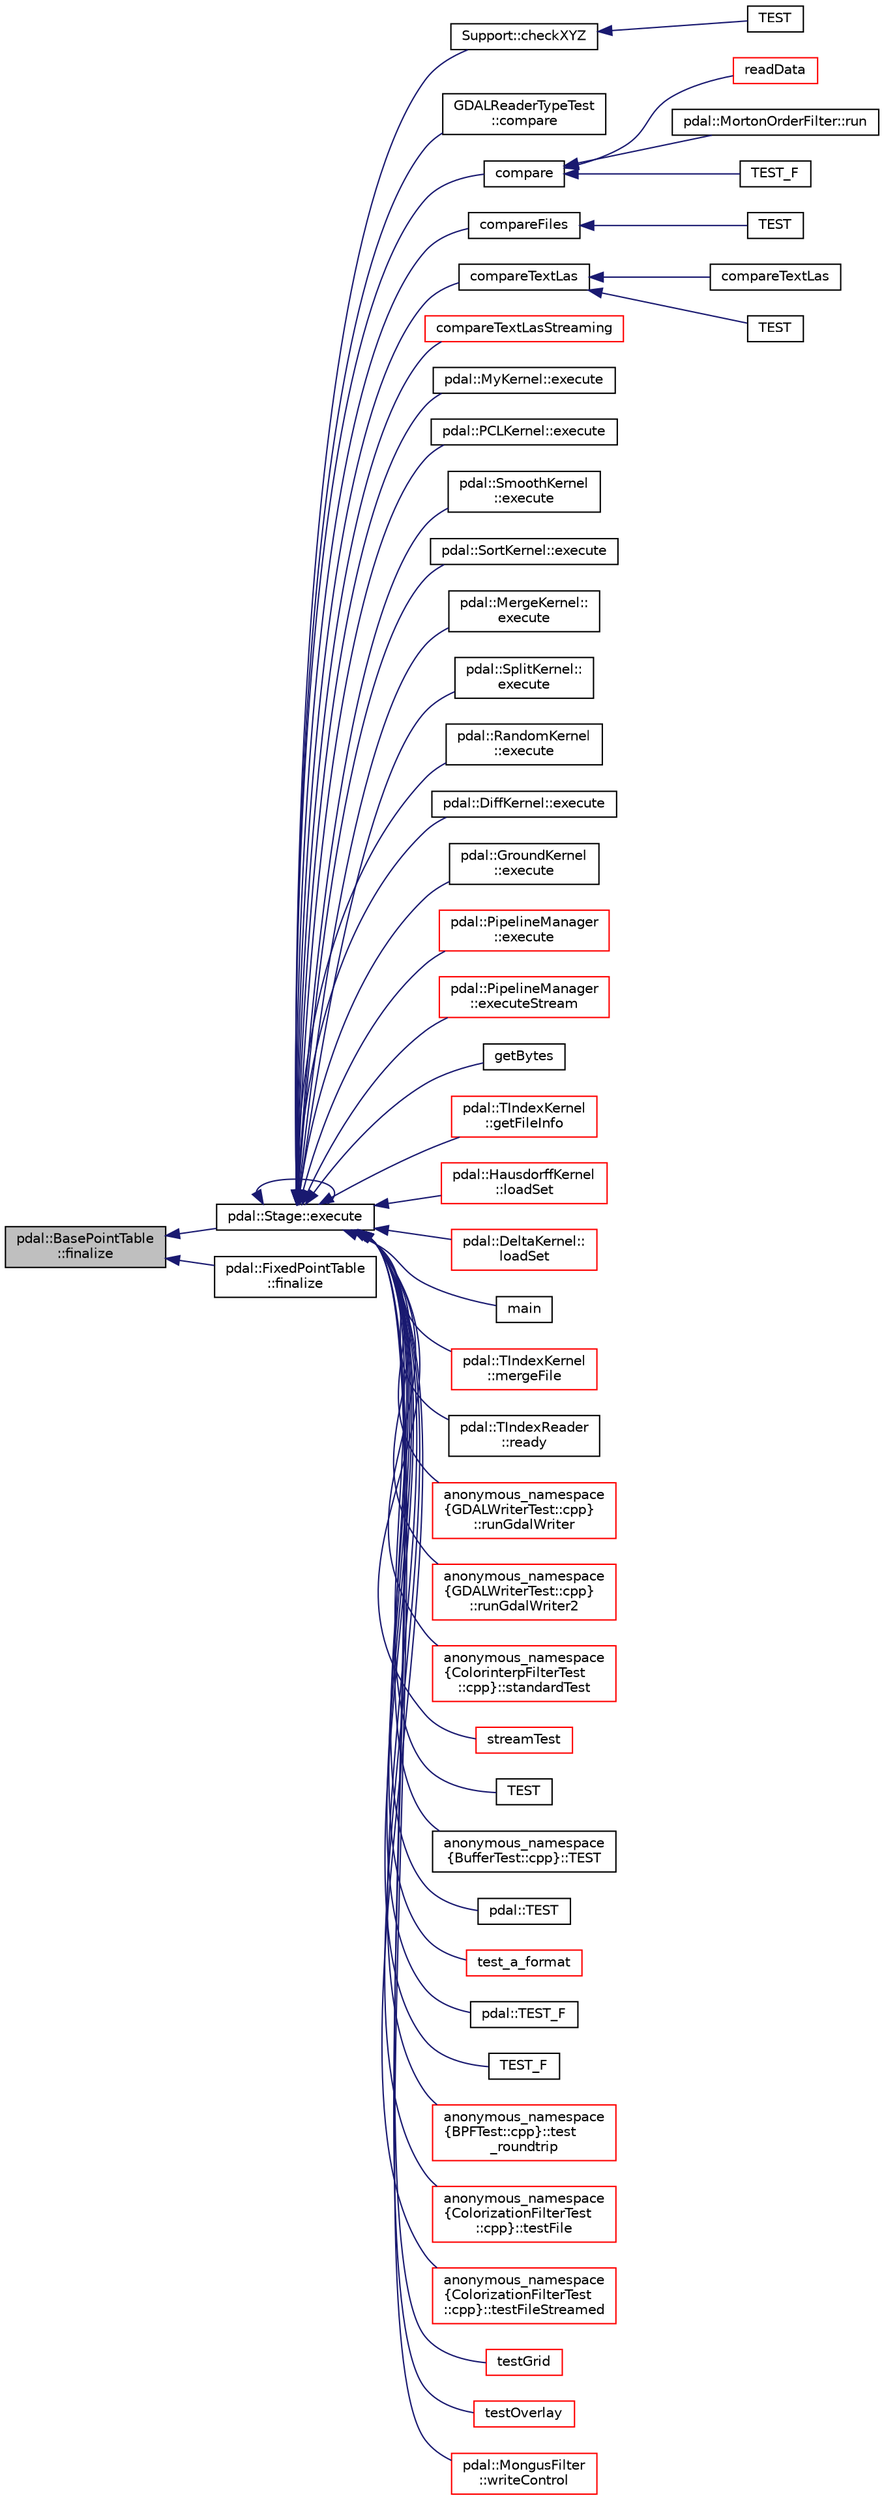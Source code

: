 digraph "pdal::BasePointTable::finalize"
{
  edge [fontname="Helvetica",fontsize="10",labelfontname="Helvetica",labelfontsize="10"];
  node [fontname="Helvetica",fontsize="10",shape=record];
  rankdir="LR";
  Node1 [label="pdal::BasePointTable\l::finalize",height=0.2,width=0.4,color="black", fillcolor="grey75", style="filled", fontcolor="black"];
  Node1 -> Node2 [dir="back",color="midnightblue",fontsize="10",style="solid",fontname="Helvetica"];
  Node2 [label="pdal::Stage::execute",height=0.2,width=0.4,color="black", fillcolor="white", style="filled",URL="$classpdal_1_1Stage.html#a1615c4aa5ec5e48f90d73f0e7a796935"];
  Node2 -> Node3 [dir="back",color="midnightblue",fontsize="10",style="solid",fontname="Helvetica"];
  Node3 [label="Support::checkXYZ",height=0.2,width=0.4,color="black", fillcolor="white", style="filled",URL="$classSupport.html#a0f6b5ed9b20a213a0607f3b989b81cec"];
  Node3 -> Node4 [dir="back",color="midnightblue",fontsize="10",style="solid",fontname="Helvetica"];
  Node4 [label="TEST",height=0.2,width=0.4,color="black", fillcolor="white", style="filled",URL="$SpatialReferenceTest_8cpp.html#acbe8bbc3b3d602e92c360d196a0431d0"];
  Node2 -> Node5 [dir="back",color="midnightblue",fontsize="10",style="solid",fontname="Helvetica"];
  Node5 [label="GDALReaderTypeTest\l::compare",height=0.2,width=0.4,color="black", fillcolor="white", style="filled",URL="$classGDALReaderTypeTest.html#a7ccb2f33deda3d1840509c81f3718ca8"];
  Node2 -> Node6 [dir="back",color="midnightblue",fontsize="10",style="solid",fontname="Helvetica"];
  Node6 [label="compare",height=0.2,width=0.4,color="black", fillcolor="white", style="filled",URL="$OCITest_8cpp.html#aa992a42d3b52c376e3902f1412402781"];
  Node6 -> Node7 [dir="back",color="midnightblue",fontsize="10",style="solid",fontname="Helvetica"];
  Node7 [label="readData",height=0.2,width=0.4,color="red", fillcolor="white", style="filled",URL="$OCITest_8cpp.html#ab1703367762abc1490e00dcd5ccb29bc"];
  Node6 -> Node8 [dir="back",color="midnightblue",fontsize="10",style="solid",fontname="Helvetica"];
  Node8 [label="pdal::MortonOrderFilter::run",height=0.2,width=0.4,color="black", fillcolor="white", style="filled",URL="$classpdal_1_1MortonOrderFilter.html#ad677d9f6af17b471a1959ae20afb1af8"];
  Node6 -> Node9 [dir="back",color="midnightblue",fontsize="10",style="solid",fontname="Helvetica"];
  Node9 [label="TEST_F",height=0.2,width=0.4,color="black", fillcolor="white", style="filled",URL="$GDALReaderTest_8cpp.html#a3516d024f113af1dacf61dd812810c42"];
  Node2 -> Node10 [dir="back",color="midnightblue",fontsize="10",style="solid",fontname="Helvetica"];
  Node10 [label="compareFiles",height=0.2,width=0.4,color="black", fillcolor="white", style="filled",URL="$LasWriterTest_8cpp.html#a3303a951654ed83ac6abc2a44e07b2d3"];
  Node10 -> Node11 [dir="back",color="midnightblue",fontsize="10",style="solid",fontname="Helvetica"];
  Node11 [label="TEST",height=0.2,width=0.4,color="black", fillcolor="white", style="filled",URL="$LasWriterTest_8cpp.html#a96e02b574ec50a9a46445046ca8f303b"];
  Node2 -> Node12 [dir="back",color="midnightblue",fontsize="10",style="solid",fontname="Helvetica"];
  Node12 [label="compareTextLas",height=0.2,width=0.4,color="black", fillcolor="white", style="filled",URL="$TextReaderTest_8cpp.html#a509a22500d50c63ed7f1575067f5879d"];
  Node12 -> Node13 [dir="back",color="midnightblue",fontsize="10",style="solid",fontname="Helvetica"];
  Node13 [label="compareTextLas",height=0.2,width=0.4,color="black", fillcolor="white", style="filled",URL="$TextReaderTest_8cpp.html#a372e282a651b1933673e3f4b2c520b7d"];
  Node12 -> Node14 [dir="back",color="midnightblue",fontsize="10",style="solid",fontname="Helvetica"];
  Node14 [label="TEST",height=0.2,width=0.4,color="black", fillcolor="white", style="filled",URL="$TextReaderTest_8cpp.html#a9985311c42276f69831c043ad02b0556"];
  Node2 -> Node15 [dir="back",color="midnightblue",fontsize="10",style="solid",fontname="Helvetica"];
  Node15 [label="compareTextLasStreaming",height=0.2,width=0.4,color="red", fillcolor="white", style="filled",URL="$TextReaderTest_8cpp.html#afffb357c566f20e6383568d28525817a"];
  Node2 -> Node16 [dir="back",color="midnightblue",fontsize="10",style="solid",fontname="Helvetica"];
  Node16 [label="pdal::MyKernel::execute",height=0.2,width=0.4,color="black", fillcolor="white", style="filled",URL="$classpdal_1_1MyKernel.html#a2aa834686cb68aab88b9d40df48d6f13"];
  Node2 -> Node17 [dir="back",color="midnightblue",fontsize="10",style="solid",fontname="Helvetica"];
  Node17 [label="pdal::PCLKernel::execute",height=0.2,width=0.4,color="black", fillcolor="white", style="filled",URL="$classpdal_1_1PCLKernel.html#aab22ad378b4c29bbe5dd69ad6eb0c6ef"];
  Node2 -> Node18 [dir="back",color="midnightblue",fontsize="10",style="solid",fontname="Helvetica"];
  Node18 [label="pdal::SmoothKernel\l::execute",height=0.2,width=0.4,color="black", fillcolor="white", style="filled",URL="$classpdal_1_1SmoothKernel.html#a12357e09bb47a0567ed0af7089c3739f"];
  Node2 -> Node19 [dir="back",color="midnightblue",fontsize="10",style="solid",fontname="Helvetica"];
  Node19 [label="pdal::SortKernel::execute",height=0.2,width=0.4,color="black", fillcolor="white", style="filled",URL="$classpdal_1_1SortKernel.html#a35de433cd919ac9fc87a957395323820"];
  Node2 -> Node20 [dir="back",color="midnightblue",fontsize="10",style="solid",fontname="Helvetica"];
  Node20 [label="pdal::MergeKernel::\lexecute",height=0.2,width=0.4,color="black", fillcolor="white", style="filled",URL="$classpdal_1_1MergeKernel.html#a0f279da4375db6bb051489b6588fa897"];
  Node2 -> Node21 [dir="back",color="midnightblue",fontsize="10",style="solid",fontname="Helvetica"];
  Node21 [label="pdal::SplitKernel::\lexecute",height=0.2,width=0.4,color="black", fillcolor="white", style="filled",URL="$classpdal_1_1SplitKernel.html#aa93e386ee8d67c65d5c31d39ec7c9971"];
  Node2 -> Node22 [dir="back",color="midnightblue",fontsize="10",style="solid",fontname="Helvetica"];
  Node22 [label="pdal::RandomKernel\l::execute",height=0.2,width=0.4,color="black", fillcolor="white", style="filled",URL="$classpdal_1_1RandomKernel.html#ae101bc78cfab26709852a1ef31d7a38f"];
  Node2 -> Node23 [dir="back",color="midnightblue",fontsize="10",style="solid",fontname="Helvetica"];
  Node23 [label="pdal::DiffKernel::execute",height=0.2,width=0.4,color="black", fillcolor="white", style="filled",URL="$classpdal_1_1DiffKernel.html#a5594ac6561864e2c80a26545397d56f6"];
  Node2 -> Node24 [dir="back",color="midnightblue",fontsize="10",style="solid",fontname="Helvetica"];
  Node24 [label="pdal::GroundKernel\l::execute",height=0.2,width=0.4,color="black", fillcolor="white", style="filled",URL="$classpdal_1_1GroundKernel.html#a652b5f932cd5e982b887917a82f692e2"];
  Node2 -> Node25 [dir="back",color="midnightblue",fontsize="10",style="solid",fontname="Helvetica"];
  Node25 [label="pdal::PipelineManager\l::execute",height=0.2,width=0.4,color="red", fillcolor="white", style="filled",URL="$classpdal_1_1PipelineManager.html#a826f2b5b837f610c14d18777b595abff"];
  Node2 -> Node2 [dir="back",color="midnightblue",fontsize="10",style="solid",fontname="Helvetica"];
  Node2 -> Node26 [dir="back",color="midnightblue",fontsize="10",style="solid",fontname="Helvetica"];
  Node26 [label="pdal::PipelineManager\l::executeStream",height=0.2,width=0.4,color="red", fillcolor="white", style="filled",URL="$classpdal_1_1PipelineManager.html#a657ff17a1dce54e42bd3f152759a896c"];
  Node2 -> Node27 [dir="back",color="midnightblue",fontsize="10",style="solid",fontname="Helvetica"];
  Node27 [label="getBytes",height=0.2,width=0.4,color="black", fillcolor="white", style="filled",URL="$CompressionTest_8cpp.html#a6d46cc9b57a277b3a7c486859232bcf8"];
  Node2 -> Node28 [dir="back",color="midnightblue",fontsize="10",style="solid",fontname="Helvetica"];
  Node28 [label="pdal::TIndexKernel\l::getFileInfo",height=0.2,width=0.4,color="red", fillcolor="white", style="filled",URL="$classpdal_1_1TIndexKernel.html#a496ad191832c2af610f60ae5ef00d1d0"];
  Node2 -> Node29 [dir="back",color="midnightblue",fontsize="10",style="solid",fontname="Helvetica"];
  Node29 [label="pdal::HausdorffKernel\l::loadSet",height=0.2,width=0.4,color="red", fillcolor="white", style="filled",URL="$classpdal_1_1HausdorffKernel.html#a1d3664d111d8b5abc23ab609e3b9163e"];
  Node2 -> Node30 [dir="back",color="midnightblue",fontsize="10",style="solid",fontname="Helvetica"];
  Node30 [label="pdal::DeltaKernel::\lloadSet",height=0.2,width=0.4,color="red", fillcolor="white", style="filled",URL="$classpdal_1_1DeltaKernel.html#a9f78c94029ba013d88acd41301de7ee2"];
  Node2 -> Node31 [dir="back",color="midnightblue",fontsize="10",style="solid",fontname="Helvetica"];
  Node31 [label="main",height=0.2,width=0.4,color="black", fillcolor="white", style="filled",URL="$tutorial_8cpp.html#a0ddf1224851353fc92bfbff6f499fa97"];
  Node2 -> Node32 [dir="back",color="midnightblue",fontsize="10",style="solid",fontname="Helvetica"];
  Node32 [label="pdal::TIndexKernel\l::mergeFile",height=0.2,width=0.4,color="red", fillcolor="white", style="filled",URL="$classpdal_1_1TIndexKernel.html#a260c46e9fc8a9e5dddd395c93422dfa6"];
  Node2 -> Node33 [dir="back",color="midnightblue",fontsize="10",style="solid",fontname="Helvetica"];
  Node33 [label="pdal::TIndexReader\l::ready",height=0.2,width=0.4,color="black", fillcolor="white", style="filled",URL="$classpdal_1_1TIndexReader.html#aab30ff453c7bb99f11295f9a6395f9a9"];
  Node2 -> Node34 [dir="back",color="midnightblue",fontsize="10",style="solid",fontname="Helvetica"];
  Node34 [label="anonymous_namespace\l\{GDALWriterTest::cpp\}\l::runGdalWriter",height=0.2,width=0.4,color="red", fillcolor="white", style="filled",URL="$namespaceanonymous__namespace_02GDALWriterTest_8cpp_03.html#afa82c052f6116c30a757052c3013ec06"];
  Node2 -> Node35 [dir="back",color="midnightblue",fontsize="10",style="solid",fontname="Helvetica"];
  Node35 [label="anonymous_namespace\l\{GDALWriterTest::cpp\}\l::runGdalWriter2",height=0.2,width=0.4,color="red", fillcolor="white", style="filled",URL="$namespaceanonymous__namespace_02GDALWriterTest_8cpp_03.html#ab4af538727de76014b4faf8c8b616793"];
  Node2 -> Node36 [dir="back",color="midnightblue",fontsize="10",style="solid",fontname="Helvetica"];
  Node36 [label="anonymous_namespace\l\{ColorinterpFilterTest\l::cpp\}::standardTest",height=0.2,width=0.4,color="red", fillcolor="white", style="filled",URL="$namespaceanonymous__namespace_02ColorinterpFilterTest_8cpp_03.html#a2c7a8c71c9e37bd0e7821a01064bd259"];
  Node2 -> Node37 [dir="back",color="midnightblue",fontsize="10",style="solid",fontname="Helvetica"];
  Node37 [label="streamTest",height=0.2,width=0.4,color="red", fillcolor="white", style="filled",URL="$LasReaderTest_8cpp.html#a3fe845027bd4709eb9126245edd6f3c6"];
  Node2 -> Node38 [dir="back",color="midnightblue",fontsize="10",style="solid",fontname="Helvetica"];
  Node38 [label="TEST",height=0.2,width=0.4,color="black", fillcolor="white", style="filled",URL="$MatlabReaderTest_8cpp.html#a13d075df757d9911160c6c091b867b08"];
  Node2 -> Node39 [dir="back",color="midnightblue",fontsize="10",style="solid",fontname="Helvetica"];
  Node39 [label="anonymous_namespace\l\{BufferTest::cpp\}::TEST",height=0.2,width=0.4,color="black", fillcolor="white", style="filled",URL="$namespaceanonymous__namespace_02BufferTest_8cpp_03.html#aa82a48c7e159e43f9c99511f10d16b3c"];
  Node2 -> Node40 [dir="back",color="midnightblue",fontsize="10",style="solid",fontname="Helvetica"];
  Node40 [label="pdal::TEST",height=0.2,width=0.4,color="black", fillcolor="white", style="filled",URL="$namespacepdal.html#a51cbf5225e506db21e7efe20f4eebb09"];
  Node2 -> Node41 [dir="back",color="midnightblue",fontsize="10",style="solid",fontname="Helvetica"];
  Node41 [label="test_a_format",height=0.2,width=0.4,color="red", fillcolor="white", style="filled",URL="$LasReaderTest_8cpp.html#aa76b17cddb63cde84b93800acc213041"];
  Node2 -> Node42 [dir="back",color="midnightblue",fontsize="10",style="solid",fontname="Helvetica"];
  Node42 [label="pdal::TEST_F",height=0.2,width=0.4,color="black", fillcolor="white", style="filled",URL="$namespacepdal.html#ab19387b4eb501050585c3603e06db46a"];
  Node2 -> Node43 [dir="back",color="midnightblue",fontsize="10",style="solid",fontname="Helvetica"];
  Node43 [label="TEST_F",height=0.2,width=0.4,color="black", fillcolor="white", style="filled",URL="$GreyhoundReaderTest_8cpp.html#af2d766907254ea1571821d6d621f0b61"];
  Node2 -> Node44 [dir="back",color="midnightblue",fontsize="10",style="solid",fontname="Helvetica"];
  Node44 [label="anonymous_namespace\l\{BPFTest::cpp\}::test\l_roundtrip",height=0.2,width=0.4,color="red", fillcolor="white", style="filled",URL="$namespaceanonymous__namespace_02BPFTest_8cpp_03.html#a55eec1c3e76a6cdaa20e260fb6c03fe9"];
  Node2 -> Node45 [dir="back",color="midnightblue",fontsize="10",style="solid",fontname="Helvetica"];
  Node45 [label="anonymous_namespace\l\{ColorizationFilterTest\l::cpp\}::testFile",height=0.2,width=0.4,color="red", fillcolor="white", style="filled",URL="$namespaceanonymous__namespace_02ColorizationFilterTest_8cpp_03.html#a9ecba8dd0dc941d16a50be7a9a264b07"];
  Node2 -> Node46 [dir="back",color="midnightblue",fontsize="10",style="solid",fontname="Helvetica"];
  Node46 [label="anonymous_namespace\l\{ColorizationFilterTest\l::cpp\}::testFileStreamed",height=0.2,width=0.4,color="red", fillcolor="white", style="filled",URL="$namespaceanonymous__namespace_02ColorizationFilterTest_8cpp_03.html#a34ec954a3562386020f65ce3ad8d025e"];
  Node2 -> Node47 [dir="back",color="midnightblue",fontsize="10",style="solid",fontname="Helvetica"];
  Node47 [label="testGrid",height=0.2,width=0.4,color="red", fillcolor="white", style="filled",URL="$FauxReaderTest_8cpp.html#a3d5539afea38de83c9e480676f12c736"];
  Node2 -> Node48 [dir="back",color="midnightblue",fontsize="10",style="solid",fontname="Helvetica"];
  Node48 [label="testOverlay",height=0.2,width=0.4,color="red", fillcolor="white", style="filled",URL="$OverlayFilterTest_8cpp.html#a81ea698dfcbc49b4d563206ceb68d003"];
  Node2 -> Node49 [dir="back",color="midnightblue",fontsize="10",style="solid",fontname="Helvetica"];
  Node49 [label="pdal::MongusFilter\l::writeControl",height=0.2,width=0.4,color="red", fillcolor="white", style="filled",URL="$classpdal_1_1MongusFilter.html#aaacd9ce3a847541bad94929bb8f28179"];
  Node1 -> Node50 [dir="back",color="midnightblue",fontsize="10",style="solid",fontname="Helvetica"];
  Node50 [label="pdal::FixedPointTable\l::finalize",height=0.2,width=0.4,color="black", fillcolor="white", style="filled",URL="$classpdal_1_1FixedPointTable.html#a40da76c6fc6a24c3367378d32a8bf9b6"];
}
